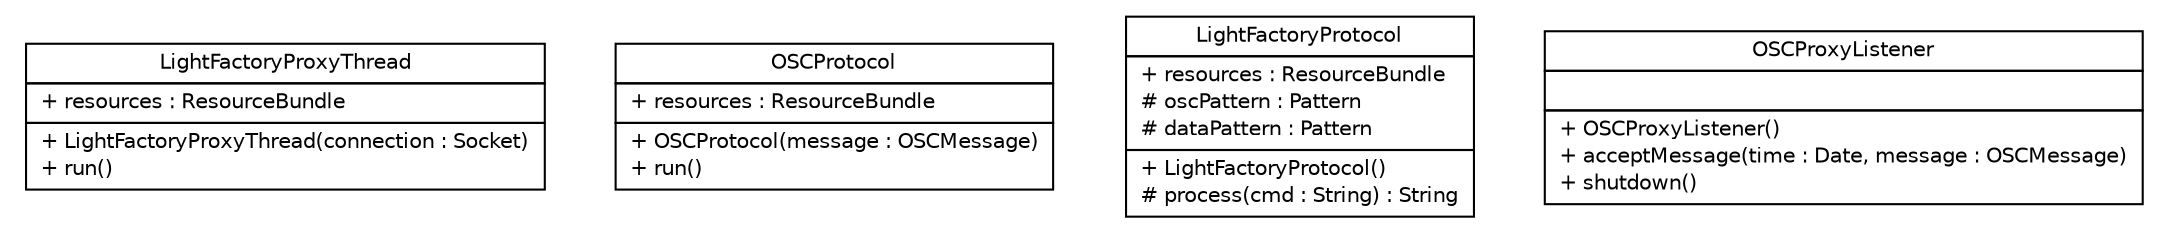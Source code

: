 #!/usr/local/bin/dot
#
# Class diagram 
# Generated by UMLGraph version R5_6 (http://www.umlgraph.org/)
#

digraph G {
	edge [fontname="Helvetica",fontsize=10,labelfontname="Helvetica",labelfontsize=10];
	node [fontname="Helvetica",fontsize=10,shape=plaintext];
	nodesep=0.25;
	ranksep=0.5;
	// com.xley.lfosc.impl.LightFactoryProxyThread
	c9 [label=<<table title="com.xley.lfosc.impl.LightFactoryProxyThread" border="0" cellborder="1" cellspacing="0" cellpadding="2" port="p" href="./LightFactoryProxyThread.html">
		<tr><td><table border="0" cellspacing="0" cellpadding="1">
<tr><td align="center" balign="center"> LightFactoryProxyThread </td></tr>
		</table></td></tr>
		<tr><td><table border="0" cellspacing="0" cellpadding="1">
<tr><td align="left" balign="left"> + resources : ResourceBundle </td></tr>
		</table></td></tr>
		<tr><td><table border="0" cellspacing="0" cellpadding="1">
<tr><td align="left" balign="left"> + LightFactoryProxyThread(connection : Socket) </td></tr>
<tr><td align="left" balign="left"> + run() </td></tr>
		</table></td></tr>
		</table>>, URL="./LightFactoryProxyThread.html", fontname="Helvetica", fontcolor="black", fontsize=10.0];
	// com.xley.lfosc.impl.OSCProtocol
	c10 [label=<<table title="com.xley.lfosc.impl.OSCProtocol" border="0" cellborder="1" cellspacing="0" cellpadding="2" port="p" href="./OSCProtocol.html">
		<tr><td><table border="0" cellspacing="0" cellpadding="1">
<tr><td align="center" balign="center"> OSCProtocol </td></tr>
		</table></td></tr>
		<tr><td><table border="0" cellspacing="0" cellpadding="1">
<tr><td align="left" balign="left"> + resources : ResourceBundle </td></tr>
		</table></td></tr>
		<tr><td><table border="0" cellspacing="0" cellpadding="1">
<tr><td align="left" balign="left"> + OSCProtocol(message : OSCMessage) </td></tr>
<tr><td align="left" balign="left"> + run() </td></tr>
		</table></td></tr>
		</table>>, URL="./OSCProtocol.html", fontname="Helvetica", fontcolor="black", fontsize=10.0];
	// com.xley.lfosc.impl.LightFactoryProtocol
	c11 [label=<<table title="com.xley.lfosc.impl.LightFactoryProtocol" border="0" cellborder="1" cellspacing="0" cellpadding="2" port="p" href="./LightFactoryProtocol.html">
		<tr><td><table border="0" cellspacing="0" cellpadding="1">
<tr><td align="center" balign="center"> LightFactoryProtocol </td></tr>
		</table></td></tr>
		<tr><td><table border="0" cellspacing="0" cellpadding="1">
<tr><td align="left" balign="left"> + resources : ResourceBundle </td></tr>
<tr><td align="left" balign="left"> # oscPattern : Pattern </td></tr>
<tr><td align="left" balign="left"> # dataPattern : Pattern </td></tr>
		</table></td></tr>
		<tr><td><table border="0" cellspacing="0" cellpadding="1">
<tr><td align="left" balign="left"> + LightFactoryProtocol() </td></tr>
<tr><td align="left" balign="left"> # process(cmd : String) : String </td></tr>
		</table></td></tr>
		</table>>, URL="./LightFactoryProtocol.html", fontname="Helvetica", fontcolor="black", fontsize=10.0];
	// com.xley.lfosc.impl.OSCProxyListener
	c12 [label=<<table title="com.xley.lfosc.impl.OSCProxyListener" border="0" cellborder="1" cellspacing="0" cellpadding="2" port="p" href="./OSCProxyListener.html">
		<tr><td><table border="0" cellspacing="0" cellpadding="1">
<tr><td align="center" balign="center"> OSCProxyListener </td></tr>
		</table></td></tr>
		<tr><td><table border="0" cellspacing="0" cellpadding="1">
<tr><td align="left" balign="left">  </td></tr>
		</table></td></tr>
		<tr><td><table border="0" cellspacing="0" cellpadding="1">
<tr><td align="left" balign="left"> + OSCProxyListener() </td></tr>
<tr><td align="left" balign="left"> + acceptMessage(time : Date, message : OSCMessage) </td></tr>
<tr><td align="left" balign="left"> + shutdown() </td></tr>
		</table></td></tr>
		</table>>, URL="./OSCProxyListener.html", fontname="Helvetica", fontcolor="black", fontsize=10.0];
}

